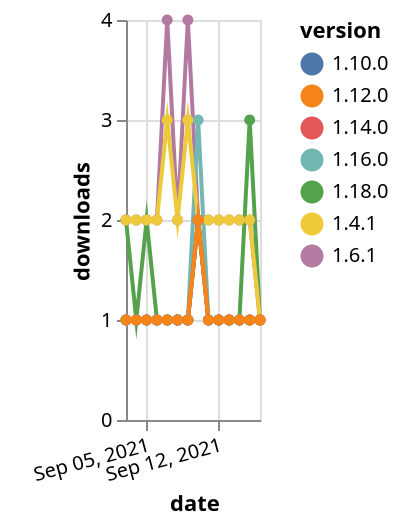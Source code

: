 {"$schema": "https://vega.github.io/schema/vega-lite/v5.json", "description": "A simple bar chart with embedded data.", "data": {"values": [{"date": "2021-09-03", "total": 125, "delta": 2, "version": "1.18.0"}, {"date": "2021-09-04", "total": 126, "delta": 1, "version": "1.18.0"}, {"date": "2021-09-05", "total": 128, "delta": 2, "version": "1.18.0"}, {"date": "2021-09-06", "total": 129, "delta": 1, "version": "1.18.0"}, {"date": "2021-09-07", "total": 130, "delta": 1, "version": "1.18.0"}, {"date": "2021-09-08", "total": 131, "delta": 1, "version": "1.18.0"}, {"date": "2021-09-09", "total": 132, "delta": 1, "version": "1.18.0"}, {"date": "2021-09-10", "total": 134, "delta": 2, "version": "1.18.0"}, {"date": "2021-09-11", "total": 135, "delta": 1, "version": "1.18.0"}, {"date": "2021-09-12", "total": 136, "delta": 1, "version": "1.18.0"}, {"date": "2021-09-13", "total": 137, "delta": 1, "version": "1.18.0"}, {"date": "2021-09-14", "total": 138, "delta": 1, "version": "1.18.0"}, {"date": "2021-09-15", "total": 141, "delta": 3, "version": "1.18.0"}, {"date": "2021-09-16", "total": 142, "delta": 1, "version": "1.18.0"}, {"date": "2021-09-03", "total": 2527, "delta": 2, "version": "1.6.1"}, {"date": "2021-09-04", "total": 2529, "delta": 2, "version": "1.6.1"}, {"date": "2021-09-05", "total": 2531, "delta": 2, "version": "1.6.1"}, {"date": "2021-09-06", "total": 2533, "delta": 2, "version": "1.6.1"}, {"date": "2021-09-07", "total": 2537, "delta": 4, "version": "1.6.1"}, {"date": "2021-09-08", "total": 2539, "delta": 2, "version": "1.6.1"}, {"date": "2021-09-09", "total": 2543, "delta": 4, "version": "1.6.1"}, {"date": "2021-09-10", "total": 2545, "delta": 2, "version": "1.6.1"}, {"date": "2021-09-11", "total": 2547, "delta": 2, "version": "1.6.1"}, {"date": "2021-09-12", "total": 2549, "delta": 2, "version": "1.6.1"}, {"date": "2021-09-13", "total": 2551, "delta": 2, "version": "1.6.1"}, {"date": "2021-09-14", "total": 2553, "delta": 2, "version": "1.6.1"}, {"date": "2021-09-15", "total": 2555, "delta": 2, "version": "1.6.1"}, {"date": "2021-09-16", "total": 2556, "delta": 1, "version": "1.6.1"}, {"date": "2021-09-03", "total": 195, "delta": 1, "version": "1.10.0"}, {"date": "2021-09-04", "total": 196, "delta": 1, "version": "1.10.0"}, {"date": "2021-09-05", "total": 197, "delta": 1, "version": "1.10.0"}, {"date": "2021-09-06", "total": 198, "delta": 1, "version": "1.10.0"}, {"date": "2021-09-07", "total": 199, "delta": 1, "version": "1.10.0"}, {"date": "2021-09-08", "total": 200, "delta": 1, "version": "1.10.0"}, {"date": "2021-09-09", "total": 201, "delta": 1, "version": "1.10.0"}, {"date": "2021-09-10", "total": 203, "delta": 2, "version": "1.10.0"}, {"date": "2021-09-11", "total": 204, "delta": 1, "version": "1.10.0"}, {"date": "2021-09-12", "total": 205, "delta": 1, "version": "1.10.0"}, {"date": "2021-09-13", "total": 206, "delta": 1, "version": "1.10.0"}, {"date": "2021-09-14", "total": 207, "delta": 1, "version": "1.10.0"}, {"date": "2021-09-15", "total": 208, "delta": 1, "version": "1.10.0"}, {"date": "2021-09-16", "total": 209, "delta": 1, "version": "1.10.0"}, {"date": "2021-09-03", "total": 198, "delta": 1, "version": "1.16.0"}, {"date": "2021-09-04", "total": 199, "delta": 1, "version": "1.16.0"}, {"date": "2021-09-05", "total": 200, "delta": 1, "version": "1.16.0"}, {"date": "2021-09-06", "total": 201, "delta": 1, "version": "1.16.0"}, {"date": "2021-09-07", "total": 202, "delta": 1, "version": "1.16.0"}, {"date": "2021-09-08", "total": 203, "delta": 1, "version": "1.16.0"}, {"date": "2021-09-09", "total": 204, "delta": 1, "version": "1.16.0"}, {"date": "2021-09-10", "total": 207, "delta": 3, "version": "1.16.0"}, {"date": "2021-09-11", "total": 208, "delta": 1, "version": "1.16.0"}, {"date": "2021-09-12", "total": 209, "delta": 1, "version": "1.16.0"}, {"date": "2021-09-13", "total": 210, "delta": 1, "version": "1.16.0"}, {"date": "2021-09-14", "total": 211, "delta": 1, "version": "1.16.0"}, {"date": "2021-09-15", "total": 212, "delta": 1, "version": "1.16.0"}, {"date": "2021-09-16", "total": 213, "delta": 1, "version": "1.16.0"}, {"date": "2021-09-03", "total": 2370, "delta": 2, "version": "1.4.1"}, {"date": "2021-09-04", "total": 2372, "delta": 2, "version": "1.4.1"}, {"date": "2021-09-05", "total": 2374, "delta": 2, "version": "1.4.1"}, {"date": "2021-09-06", "total": 2376, "delta": 2, "version": "1.4.1"}, {"date": "2021-09-07", "total": 2379, "delta": 3, "version": "1.4.1"}, {"date": "2021-09-08", "total": 2381, "delta": 2, "version": "1.4.1"}, {"date": "2021-09-09", "total": 2384, "delta": 3, "version": "1.4.1"}, {"date": "2021-09-10", "total": 2386, "delta": 2, "version": "1.4.1"}, {"date": "2021-09-11", "total": 2388, "delta": 2, "version": "1.4.1"}, {"date": "2021-09-12", "total": 2390, "delta": 2, "version": "1.4.1"}, {"date": "2021-09-13", "total": 2392, "delta": 2, "version": "1.4.1"}, {"date": "2021-09-14", "total": 2394, "delta": 2, "version": "1.4.1"}, {"date": "2021-09-15", "total": 2396, "delta": 2, "version": "1.4.1"}, {"date": "2021-09-16", "total": 2397, "delta": 1, "version": "1.4.1"}, {"date": "2021-09-03", "total": 174, "delta": 1, "version": "1.14.0"}, {"date": "2021-09-04", "total": 175, "delta": 1, "version": "1.14.0"}, {"date": "2021-09-05", "total": 176, "delta": 1, "version": "1.14.0"}, {"date": "2021-09-06", "total": 177, "delta": 1, "version": "1.14.0"}, {"date": "2021-09-07", "total": 178, "delta": 1, "version": "1.14.0"}, {"date": "2021-09-08", "total": 179, "delta": 1, "version": "1.14.0"}, {"date": "2021-09-09", "total": 180, "delta": 1, "version": "1.14.0"}, {"date": "2021-09-10", "total": 182, "delta": 2, "version": "1.14.0"}, {"date": "2021-09-11", "total": 183, "delta": 1, "version": "1.14.0"}, {"date": "2021-09-12", "total": 184, "delta": 1, "version": "1.14.0"}, {"date": "2021-09-13", "total": 185, "delta": 1, "version": "1.14.0"}, {"date": "2021-09-14", "total": 186, "delta": 1, "version": "1.14.0"}, {"date": "2021-09-15", "total": 187, "delta": 1, "version": "1.14.0"}, {"date": "2021-09-16", "total": 188, "delta": 1, "version": "1.14.0"}, {"date": "2021-09-03", "total": 190, "delta": 1, "version": "1.12.0"}, {"date": "2021-09-04", "total": 191, "delta": 1, "version": "1.12.0"}, {"date": "2021-09-05", "total": 192, "delta": 1, "version": "1.12.0"}, {"date": "2021-09-06", "total": 193, "delta": 1, "version": "1.12.0"}, {"date": "2021-09-07", "total": 194, "delta": 1, "version": "1.12.0"}, {"date": "2021-09-08", "total": 195, "delta": 1, "version": "1.12.0"}, {"date": "2021-09-09", "total": 196, "delta": 1, "version": "1.12.0"}, {"date": "2021-09-10", "total": 198, "delta": 2, "version": "1.12.0"}, {"date": "2021-09-11", "total": 199, "delta": 1, "version": "1.12.0"}, {"date": "2021-09-12", "total": 200, "delta": 1, "version": "1.12.0"}, {"date": "2021-09-13", "total": 201, "delta": 1, "version": "1.12.0"}, {"date": "2021-09-14", "total": 202, "delta": 1, "version": "1.12.0"}, {"date": "2021-09-15", "total": 203, "delta": 1, "version": "1.12.0"}, {"date": "2021-09-16", "total": 204, "delta": 1, "version": "1.12.0"}]}, "width": "container", "mark": {"type": "line", "point": {"filled": true}}, "encoding": {"x": {"field": "date", "type": "temporal", "timeUnit": "yearmonthdate", "title": "date", "axis": {"labelAngle": -15}}, "y": {"field": "delta", "type": "quantitative", "title": "downloads"}, "color": {"field": "version", "type": "nominal"}, "tooltip": {"field": "delta"}}}